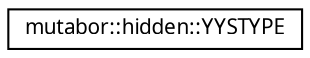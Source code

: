 digraph "Grafische Darstellung der Klassenhierarchie"
{
  edge [fontname="Sans",fontsize="10",labelfontname="Sans",labelfontsize="10"];
  node [fontname="Sans",fontsize="10",shape=record];
  rankdir="LR";
  Node0 [label="mutabor::hidden::YYSTYPE",height=0.2,width=0.4,color="black", fillcolor="white", style="filled",URL="$d3/d6c/unionmutabor_1_1hidden_1_1YYSTYPE.html"];
}
